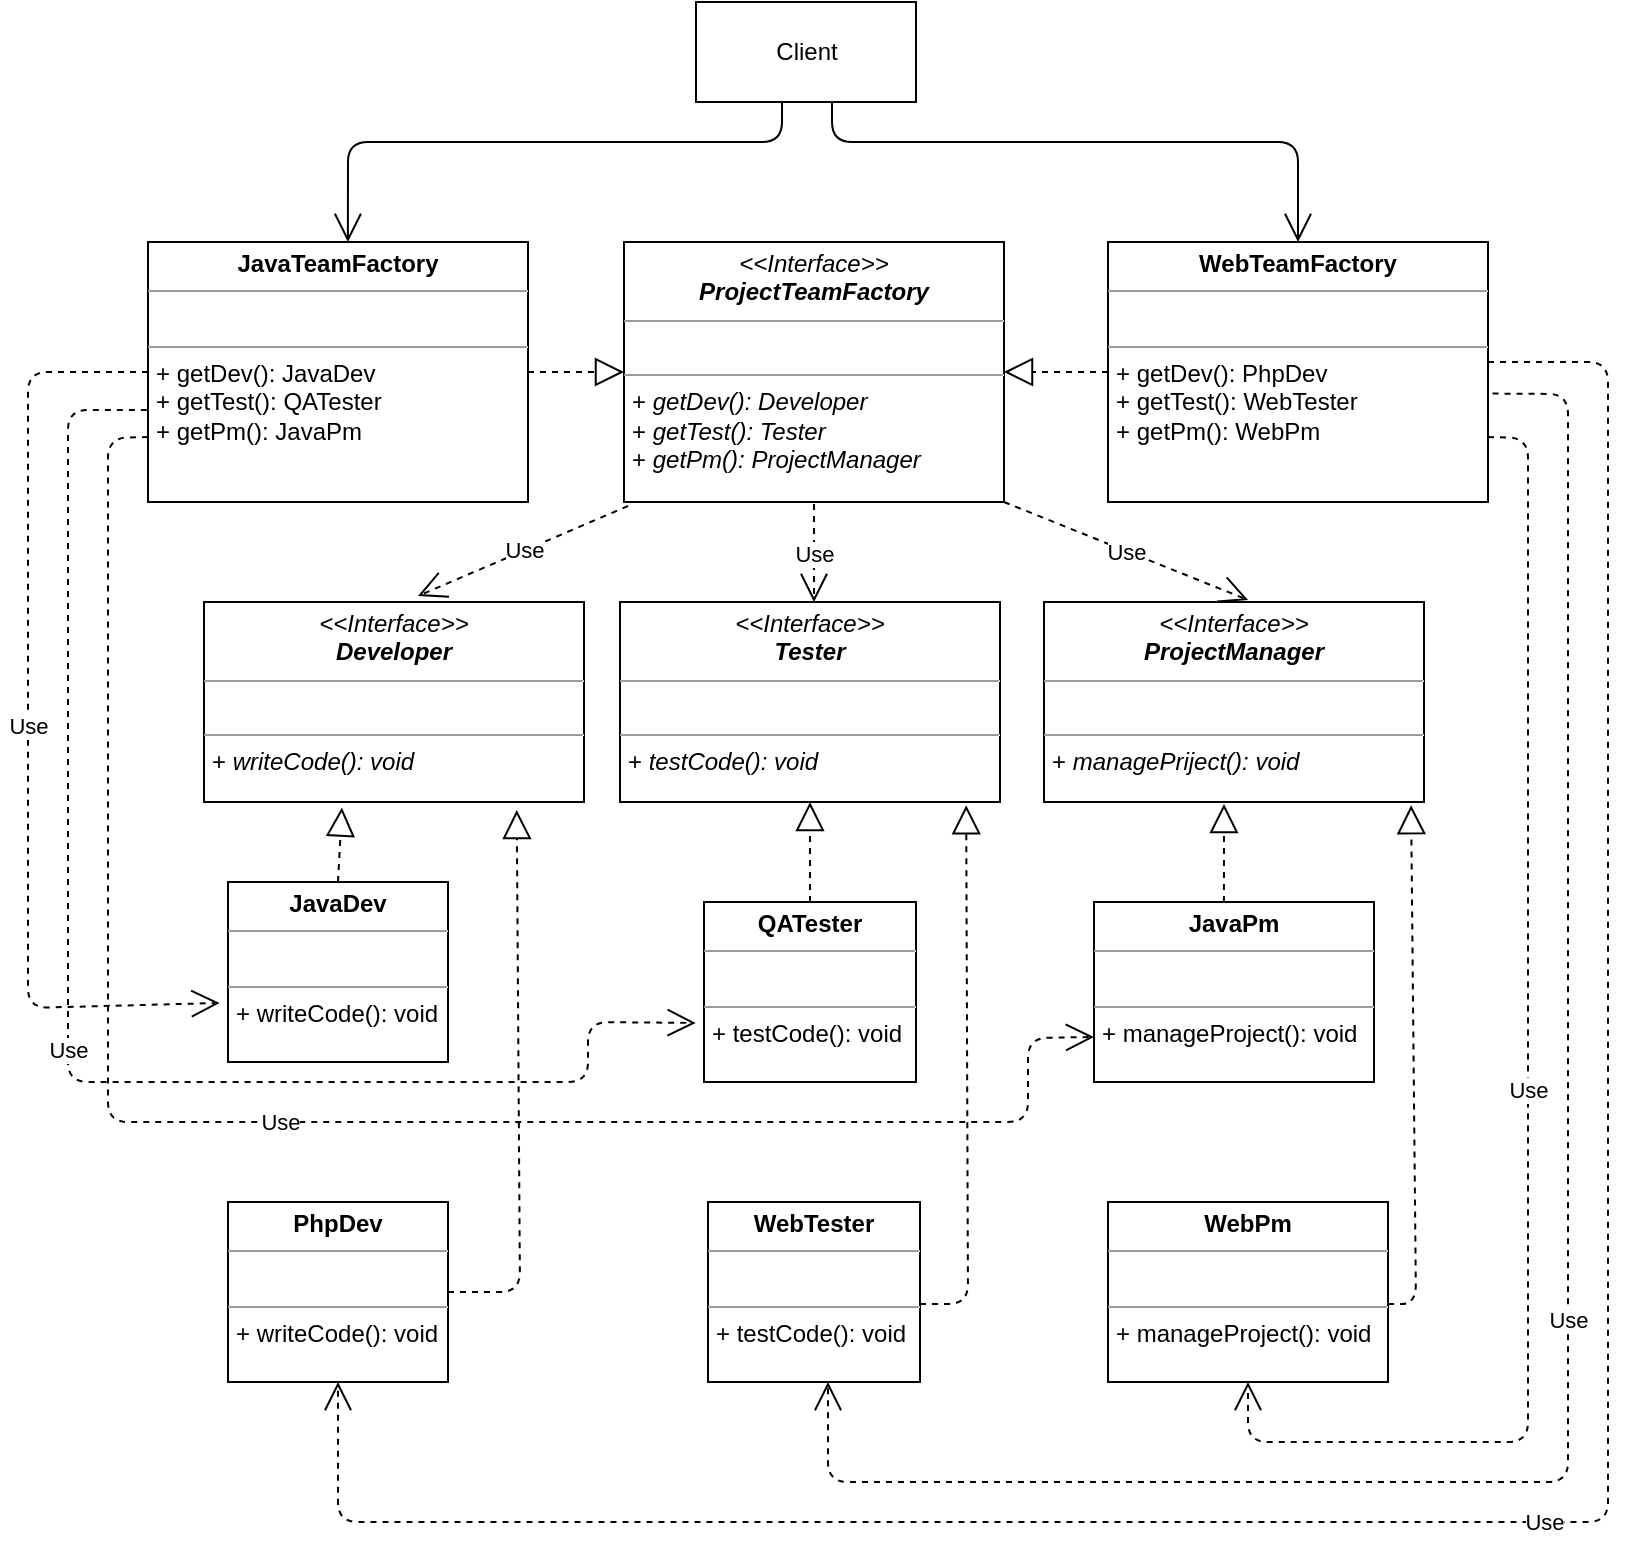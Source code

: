 <mxfile version="15.2.5" type="google"><diagram id="C5RBs43oDa-KdzZeNtuy" name="Page-1"><mxGraphModel dx="1673" dy="896" grid="1" gridSize="10" guides="1" tooltips="1" connect="1" arrows="1" fold="1" page="1" pageScale="1" pageWidth="827" pageHeight="1169" math="0" shadow="0"><root><mxCell id="WIyWlLk6GJQsqaUBKTNV-0"/><mxCell id="WIyWlLk6GJQsqaUBKTNV-1" parent="WIyWlLk6GJQsqaUBKTNV-0"/><mxCell id="FyZwhfX6tcKOpri7O_1X-0" value="Client" style="html=1;" vertex="1" parent="WIyWlLk6GJQsqaUBKTNV-1"><mxGeometry x="364" width="110" height="50" as="geometry"/></mxCell><mxCell id="FyZwhfX6tcKOpri7O_1X-2" value="&lt;p style=&quot;margin: 0px ; margin-top: 4px ; text-align: center&quot;&gt;&lt;i&gt;&amp;lt;&amp;lt;Interface&amp;gt;&amp;gt;&lt;/i&gt;&lt;br&gt;&lt;b&gt;&lt;i&gt;Developer&lt;/i&gt;&lt;/b&gt;&lt;/p&gt;&lt;hr size=&quot;1&quot;&gt;&lt;p style=&quot;margin: 0px ; margin-left: 4px&quot;&gt;&lt;br&gt;&lt;/p&gt;&lt;hr size=&quot;1&quot;&gt;&lt;p style=&quot;margin: 0px ; margin-left: 4px&quot;&gt;+&lt;i&gt; writeCode(): void&lt;/i&gt;&lt;br&gt;&lt;br&gt;&lt;/p&gt;" style="verticalAlign=top;align=left;overflow=fill;fontSize=12;fontFamily=Helvetica;html=1;" vertex="1" parent="WIyWlLk6GJQsqaUBKTNV-1"><mxGeometry x="118" y="300" width="190" height="100" as="geometry"/></mxCell><mxCell id="FyZwhfX6tcKOpri7O_1X-5" value="&lt;p style=&quot;margin: 0px ; margin-top: 4px ; text-align: center&quot;&gt;&lt;i&gt;&amp;lt;&amp;lt;Interface&amp;gt;&amp;gt;&lt;/i&gt;&lt;br&gt;&lt;b&gt;&lt;i&gt;ProjectManager&lt;/i&gt;&lt;/b&gt;&lt;/p&gt;&lt;hr size=&quot;1&quot;&gt;&lt;p style=&quot;margin: 0px ; margin-left: 4px&quot;&gt;&lt;br&gt;&lt;/p&gt;&lt;hr size=&quot;1&quot;&gt;&lt;p style=&quot;margin: 0px ; margin-left: 4px&quot;&gt;+&lt;i&gt; managePriject(): void&lt;/i&gt;&lt;br&gt;&lt;br&gt;&lt;/p&gt;" style="verticalAlign=top;align=left;overflow=fill;fontSize=12;fontFamily=Helvetica;html=1;" vertex="1" parent="WIyWlLk6GJQsqaUBKTNV-1"><mxGeometry x="538" y="300" width="190" height="100" as="geometry"/></mxCell><mxCell id="FyZwhfX6tcKOpri7O_1X-6" value="&lt;p style=&quot;margin: 0px ; margin-top: 4px ; text-align: center&quot;&gt;&lt;i&gt;&amp;lt;&amp;lt;Interface&amp;gt;&amp;gt;&lt;/i&gt;&lt;br&gt;&lt;b&gt;&lt;i&gt;Tester&lt;/i&gt;&lt;/b&gt;&lt;/p&gt;&lt;hr size=&quot;1&quot;&gt;&lt;p style=&quot;margin: 0px ; margin-left: 4px&quot;&gt;&lt;br&gt;&lt;/p&gt;&lt;hr size=&quot;1&quot;&gt;&lt;p style=&quot;margin: 0px ; margin-left: 4px&quot;&gt;+&lt;i&gt; testCode(): void&lt;/i&gt;&lt;br&gt;&lt;br&gt;&lt;/p&gt;" style="verticalAlign=top;align=left;overflow=fill;fontSize=12;fontFamily=Helvetica;html=1;" vertex="1" parent="WIyWlLk6GJQsqaUBKTNV-1"><mxGeometry x="326" y="300" width="190" height="100" as="geometry"/></mxCell><mxCell id="FyZwhfX6tcKOpri7O_1X-7" value="&lt;p style=&quot;margin: 0px ; margin-top: 4px ; text-align: center&quot;&gt;&lt;i&gt;&amp;lt;&amp;lt;Interface&amp;gt;&amp;gt;&lt;/i&gt;&lt;br&gt;&lt;b&gt;&lt;i&gt;ProjectTeamFactory&lt;/i&gt;&lt;/b&gt;&lt;/p&gt;&lt;hr size=&quot;1&quot;&gt;&lt;p style=&quot;margin: 0px ; margin-left: 4px&quot;&gt;&lt;br&gt;&lt;/p&gt;&lt;hr size=&quot;1&quot;&gt;&lt;p style=&quot;margin: 0px ; margin-left: 4px&quot;&gt;+&lt;i&gt;&amp;nbsp;getDev(): Developer&lt;/i&gt;&lt;br&gt;+&lt;i&gt;&amp;nbsp;getTest(): Tester&lt;/i&gt;&lt;br&gt;&lt;/p&gt;&lt;p style=&quot;margin: 0px ; margin-left: 4px&quot;&gt;+&lt;i&gt;&amp;nbsp;getPm(): ProjectManager&lt;/i&gt;&lt;br&gt;&lt;/p&gt;" style="verticalAlign=top;align=left;overflow=fill;fontSize=12;fontFamily=Helvetica;html=1;" vertex="1" parent="WIyWlLk6GJQsqaUBKTNV-1"><mxGeometry x="328" y="120" width="190" height="130" as="geometry"/></mxCell><mxCell id="FyZwhfX6tcKOpri7O_1X-8" value="Use" style="endArrow=open;endSize=12;dashed=1;html=1;entryX=0.563;entryY=-0.03;entryDx=0;entryDy=0;entryPerimeter=0;" edge="1" parent="WIyWlLk6GJQsqaUBKTNV-1" target="FyZwhfX6tcKOpri7O_1X-2"><mxGeometry width="160" relative="1" as="geometry"><mxPoint x="330" y="252" as="sourcePoint"/><mxPoint x="210.0" y="426" as="targetPoint"/></mxGeometry></mxCell><mxCell id="FyZwhfX6tcKOpri7O_1X-9" value="Use" style="endArrow=open;endSize=12;dashed=1;html=1;" edge="1" parent="WIyWlLk6GJQsqaUBKTNV-1"><mxGeometry width="160" relative="1" as="geometry"><mxPoint x="423" y="251" as="sourcePoint"/><mxPoint x="423" y="300" as="targetPoint"/></mxGeometry></mxCell><mxCell id="FyZwhfX6tcKOpri7O_1X-10" value="Use" style="endArrow=open;endSize=12;dashed=1;html=1;exitX=1;exitY=1;exitDx=0;exitDy=0;entryX=0.537;entryY=-0.01;entryDx=0;entryDy=0;entryPerimeter=0;" edge="1" parent="WIyWlLk6GJQsqaUBKTNV-1" source="FyZwhfX6tcKOpri7O_1X-7" target="FyZwhfX6tcKOpri7O_1X-5"><mxGeometry width="160" relative="1" as="geometry"><mxPoint x="313.03" y="280" as="sourcePoint"/><mxPoint x="688.03" y="425" as="targetPoint"/></mxGeometry></mxCell><mxCell id="FyZwhfX6tcKOpri7O_1X-34" value="&lt;p style=&quot;margin: 0px ; margin-top: 4px ; text-align: center&quot;&gt;&lt;b&gt;JavaDev&lt;/b&gt;&lt;/p&gt;&lt;hr size=&quot;1&quot;&gt;&lt;p style=&quot;margin: 0px ; margin-left: 4px&quot;&gt;&lt;br&gt;&lt;/p&gt;&lt;hr size=&quot;1&quot;&gt;&lt;p style=&quot;margin: 0px ; margin-left: 4px&quot;&gt;+&amp;nbsp;writeCode(): void&lt;br&gt;&lt;/p&gt;" style="verticalAlign=top;align=left;overflow=fill;fontSize=12;fontFamily=Helvetica;html=1;" vertex="1" parent="WIyWlLk6GJQsqaUBKTNV-1"><mxGeometry x="130" y="440" width="110" height="90" as="geometry"/></mxCell><mxCell id="FyZwhfX6tcKOpri7O_1X-35" value="&lt;p style=&quot;margin: 0px ; margin-top: 4px ; text-align: center&quot;&gt;&lt;b&gt;QATester&lt;/b&gt;&lt;/p&gt;&lt;hr size=&quot;1&quot;&gt;&lt;p style=&quot;margin: 0px ; margin-left: 4px&quot;&gt;&lt;br&gt;&lt;/p&gt;&lt;hr size=&quot;1&quot;&gt;&lt;p style=&quot;margin: 0px ; margin-left: 4px&quot;&gt;+ testCode(): void&lt;br&gt;&lt;/p&gt;" style="verticalAlign=top;align=left;overflow=fill;fontSize=12;fontFamily=Helvetica;html=1;" vertex="1" parent="WIyWlLk6GJQsqaUBKTNV-1"><mxGeometry x="368" y="450" width="106" height="90" as="geometry"/></mxCell><mxCell id="FyZwhfX6tcKOpri7O_1X-36" value="&lt;p style=&quot;margin: 0px ; margin-top: 4px ; text-align: center&quot;&gt;&lt;b&gt;JavaPm&lt;/b&gt;&lt;/p&gt;&lt;hr size=&quot;1&quot;&gt;&lt;p style=&quot;margin: 0px ; margin-left: 4px&quot;&gt;&lt;br&gt;&lt;/p&gt;&lt;hr size=&quot;1&quot;&gt;&lt;p style=&quot;margin: 0px ; margin-left: 4px&quot;&gt;+ manageProject(): void&lt;br&gt;&lt;/p&gt;" style="verticalAlign=top;align=left;overflow=fill;fontSize=12;fontFamily=Helvetica;html=1;" vertex="1" parent="WIyWlLk6GJQsqaUBKTNV-1"><mxGeometry x="563" y="450" width="140" height="90" as="geometry"/></mxCell><mxCell id="FyZwhfX6tcKOpri7O_1X-39" value="&lt;p style=&quot;margin: 0px ; margin-top: 4px ; text-align: center&quot;&gt;&lt;b&gt;JavaTeamFactory&lt;/b&gt;&lt;/p&gt;&lt;hr size=&quot;1&quot;&gt;&lt;p style=&quot;margin: 0px ; margin-left: 4px&quot;&gt;&lt;br&gt;&lt;/p&gt;&lt;hr size=&quot;1&quot;&gt;&lt;p style=&quot;margin: 0px ; margin-left: 4px&quot;&gt;+&amp;nbsp;getDev(): JavaDev&lt;br&gt;+&amp;nbsp;getTest(): QATester&lt;br&gt;&lt;/p&gt;&lt;p style=&quot;margin: 0px ; margin-left: 4px&quot;&gt;+&amp;nbsp;getPm(): JavaPm&lt;br&gt;&lt;/p&gt;" style="verticalAlign=top;align=left;overflow=fill;fontSize=12;fontFamily=Helvetica;html=1;" vertex="1" parent="WIyWlLk6GJQsqaUBKTNV-1"><mxGeometry x="90" y="120" width="190" height="130" as="geometry"/></mxCell><mxCell id="FyZwhfX6tcKOpri7O_1X-40" value="" style="endArrow=block;dashed=1;endFill=0;endSize=12;html=1;exitX=1;exitY=0.5;exitDx=0;exitDy=0;entryX=0;entryY=0.5;entryDx=0;entryDy=0;" edge="1" parent="WIyWlLk6GJQsqaUBKTNV-1" source="FyZwhfX6tcKOpri7O_1X-39" target="FyZwhfX6tcKOpri7O_1X-7"><mxGeometry width="160" relative="1" as="geometry"><mxPoint x="100" y="240" as="sourcePoint"/><mxPoint x="260" y="240" as="targetPoint"/></mxGeometry></mxCell><mxCell id="FyZwhfX6tcKOpri7O_1X-41" value="&lt;p style=&quot;margin: 0px ; margin-top: 4px ; text-align: center&quot;&gt;&lt;b&gt;WebTeamFactory&lt;/b&gt;&lt;/p&gt;&lt;hr size=&quot;1&quot;&gt;&lt;p style=&quot;margin: 0px ; margin-left: 4px&quot;&gt;&lt;br&gt;&lt;/p&gt;&lt;hr size=&quot;1&quot;&gt;&lt;p style=&quot;margin: 0px ; margin-left: 4px&quot;&gt;+&amp;nbsp;getDev(): PhpDev&lt;br&gt;+&amp;nbsp;getTest(): WebTester&lt;br&gt;&lt;/p&gt;&lt;p style=&quot;margin: 0px ; margin-left: 4px&quot;&gt;+&amp;nbsp;getPm(): WebPm&lt;br&gt;&lt;/p&gt;" style="verticalAlign=top;align=left;overflow=fill;fontSize=12;fontFamily=Helvetica;html=1;" vertex="1" parent="WIyWlLk6GJQsqaUBKTNV-1"><mxGeometry x="570" y="120" width="190" height="130" as="geometry"/></mxCell><mxCell id="FyZwhfX6tcKOpri7O_1X-42" value="" style="endArrow=block;dashed=1;endFill=0;endSize=12;html=1;exitX=0;exitY=0.5;exitDx=0;exitDy=0;entryX=1;entryY=0.5;entryDx=0;entryDy=0;" edge="1" parent="WIyWlLk6GJQsqaUBKTNV-1" source="FyZwhfX6tcKOpri7O_1X-41" target="FyZwhfX6tcKOpri7O_1X-7"><mxGeometry width="160" relative="1" as="geometry"><mxPoint x="100" y="360" as="sourcePoint"/><mxPoint x="260" y="360" as="targetPoint"/></mxGeometry></mxCell><mxCell id="FyZwhfX6tcKOpri7O_1X-49" value="&lt;p style=&quot;margin: 0px ; margin-top: 4px ; text-align: center&quot;&gt;&lt;b&gt;PhpDev&lt;/b&gt;&lt;/p&gt;&lt;hr size=&quot;1&quot;&gt;&lt;p style=&quot;margin: 0px ; margin-left: 4px&quot;&gt;&lt;br&gt;&lt;/p&gt;&lt;hr size=&quot;1&quot;&gt;&lt;p style=&quot;margin: 0px ; margin-left: 4px&quot;&gt;+&amp;nbsp;writeCode(): void&lt;br&gt;&lt;/p&gt;" style="verticalAlign=top;align=left;overflow=fill;fontSize=12;fontFamily=Helvetica;html=1;" vertex="1" parent="WIyWlLk6GJQsqaUBKTNV-1"><mxGeometry x="130" y="600" width="110" height="90" as="geometry"/></mxCell><mxCell id="FyZwhfX6tcKOpri7O_1X-50" value="&lt;p style=&quot;margin: 0px ; margin-top: 4px ; text-align: center&quot;&gt;&lt;b&gt;WebTester&lt;/b&gt;&lt;/p&gt;&lt;hr size=&quot;1&quot;&gt;&lt;p style=&quot;margin: 0px ; margin-left: 4px&quot;&gt;&lt;br&gt;&lt;/p&gt;&lt;hr size=&quot;1&quot;&gt;&lt;p style=&quot;margin: 0px ; margin-left: 4px&quot;&gt;+ testCode(): void&lt;br&gt;&lt;/p&gt;" style="verticalAlign=top;align=left;overflow=fill;fontSize=12;fontFamily=Helvetica;html=1;" vertex="1" parent="WIyWlLk6GJQsqaUBKTNV-1"><mxGeometry x="370" y="600" width="106" height="90" as="geometry"/></mxCell><mxCell id="FyZwhfX6tcKOpri7O_1X-51" value="&lt;p style=&quot;margin: 0px ; margin-top: 4px ; text-align: center&quot;&gt;&lt;b&gt;WebPm&lt;/b&gt;&lt;/p&gt;&lt;hr size=&quot;1&quot;&gt;&lt;p style=&quot;margin: 0px ; margin-left: 4px&quot;&gt;&lt;br&gt;&lt;/p&gt;&lt;hr size=&quot;1&quot;&gt;&lt;p style=&quot;margin: 0px ; margin-left: 4px&quot;&gt;+ manageProject(): void&lt;br&gt;&lt;/p&gt;" style="verticalAlign=top;align=left;overflow=fill;fontSize=12;fontFamily=Helvetica;html=1;" vertex="1" parent="WIyWlLk6GJQsqaUBKTNV-1"><mxGeometry x="570" y="600" width="140" height="90" as="geometry"/></mxCell><mxCell id="FyZwhfX6tcKOpri7O_1X-74" value="" style="endArrow=block;dashed=1;endFill=0;endSize=12;html=1;exitX=0.5;exitY=0;exitDx=0;exitDy=0;entryX=0.363;entryY=1.028;entryDx=0;entryDy=0;entryPerimeter=0;" edge="1" parent="WIyWlLk6GJQsqaUBKTNV-1" source="FyZwhfX6tcKOpri7O_1X-34" target="FyZwhfX6tcKOpri7O_1X-2"><mxGeometry width="160" relative="1" as="geometry"><mxPoint x="310" y="420" as="sourcePoint"/><mxPoint x="185" y="442" as="targetPoint"/></mxGeometry></mxCell><mxCell id="FyZwhfX6tcKOpri7O_1X-75" value="" style="endArrow=block;dashed=1;endFill=0;endSize=12;html=1;exitX=0.5;exitY=0;exitDx=0;exitDy=0;entryX=0.5;entryY=1;entryDx=0;entryDy=0;" edge="1" parent="WIyWlLk6GJQsqaUBKTNV-1" source="FyZwhfX6tcKOpri7O_1X-35" target="FyZwhfX6tcKOpri7O_1X-6"><mxGeometry width="160" relative="1" as="geometry"><mxPoint x="422.41" y="480" as="sourcePoint"/><mxPoint x="422" y="440" as="targetPoint"/></mxGeometry></mxCell><mxCell id="FyZwhfX6tcKOpri7O_1X-77" value="" style="endArrow=block;dashed=1;endFill=0;endSize=12;html=1;exitX=0.464;exitY=0;exitDx=0;exitDy=0;exitPerimeter=0;" edge="1" parent="WIyWlLk6GJQsqaUBKTNV-1" source="FyZwhfX6tcKOpri7O_1X-36"><mxGeometry width="160" relative="1" as="geometry"><mxPoint x="424" y="490" as="sourcePoint"/><mxPoint x="628" y="401" as="targetPoint"/></mxGeometry></mxCell><mxCell id="FyZwhfX6tcKOpri7O_1X-80" value="" style="endArrow=block;dashed=1;endFill=0;endSize=12;html=1;exitX=1;exitY=0.5;exitDx=0;exitDy=0;entryX=0.823;entryY=1.04;entryDx=0;entryDy=0;entryPerimeter=0;" edge="1" parent="WIyWlLk6GJQsqaUBKTNV-1" source="FyZwhfX6tcKOpri7O_1X-49" target="FyZwhfX6tcKOpri7O_1X-2"><mxGeometry width="160" relative="1" as="geometry"><mxPoint x="310" y="420" as="sourcePoint"/><mxPoint x="310" y="640" as="targetPoint"/><Array as="points"><mxPoint x="276" y="645"/></Array></mxGeometry></mxCell><mxCell id="FyZwhfX6tcKOpri7O_1X-81" value="" style="endArrow=block;dashed=1;endFill=0;endSize=12;html=1;entryX=0.911;entryY=1.016;entryDx=0;entryDy=0;entryPerimeter=0;" edge="1" parent="WIyWlLk6GJQsqaUBKTNV-1" target="FyZwhfX6tcKOpri7O_1X-6"><mxGeometry width="160" relative="1" as="geometry"><mxPoint x="476" y="651" as="sourcePoint"/><mxPoint x="518.0" y="450" as="targetPoint"/><Array as="points"><mxPoint x="500" y="651"/></Array></mxGeometry></mxCell><mxCell id="FyZwhfX6tcKOpri7O_1X-82" value="" style="endArrow=block;dashed=1;endFill=0;endSize=12;html=1;exitX=1;exitY=0.5;exitDx=0;exitDy=0;entryX=0.966;entryY=1.016;entryDx=0;entryDy=0;entryPerimeter=0;" edge="1" parent="WIyWlLk6GJQsqaUBKTNV-1" target="FyZwhfX6tcKOpri7O_1X-5"><mxGeometry width="160" relative="1" as="geometry"><mxPoint x="710" y="651" as="sourcePoint"/><mxPoint x="746.37" y="450" as="targetPoint"/><Array as="points"><mxPoint x="724" y="651"/></Array></mxGeometry></mxCell><mxCell id="FyZwhfX6tcKOpri7O_1X-83" value="Use" style="endArrow=open;endSize=12;dashed=1;html=1;exitX=0;exitY=0.5;exitDx=0;exitDy=0;entryX=-0.038;entryY=0.672;entryDx=0;entryDy=0;entryPerimeter=0;" edge="1" parent="WIyWlLk6GJQsqaUBKTNV-1" source="FyZwhfX6tcKOpri7O_1X-39" target="FyZwhfX6tcKOpri7O_1X-34"><mxGeometry width="160" relative="1" as="geometry"><mxPoint x="310" y="420" as="sourcePoint"/><mxPoint x="30" y="550" as="targetPoint"/><Array as="points"><mxPoint x="30" y="185"/><mxPoint x="30" y="503"/></Array></mxGeometry></mxCell><mxCell id="FyZwhfX6tcKOpri7O_1X-84" value="Use" style="endArrow=open;endSize=12;dashed=1;html=1;exitX=-0.003;exitY=0.646;exitDx=0;exitDy=0;exitPerimeter=0;entryX=-0.039;entryY=0.672;entryDx=0;entryDy=0;entryPerimeter=0;" edge="1" parent="WIyWlLk6GJQsqaUBKTNV-1" source="FyZwhfX6tcKOpri7O_1X-39" target="FyZwhfX6tcKOpri7O_1X-35"><mxGeometry width="160" relative="1" as="geometry"><mxPoint x="310" y="420" as="sourcePoint"/><mxPoint x="320" y="510" as="targetPoint"/><Array as="points"><mxPoint x="50" y="204"/><mxPoint x="50" y="540"/><mxPoint x="310" y="540"/><mxPoint x="310" y="510"/></Array></mxGeometry></mxCell><mxCell id="FyZwhfX6tcKOpri7O_1X-85" value="Use" style="endArrow=open;endSize=12;dashed=1;html=1;exitX=0;exitY=0.75;exitDx=0;exitDy=0;entryX=0;entryY=0.75;entryDx=0;entryDy=0;" edge="1" parent="WIyWlLk6GJQsqaUBKTNV-1" source="FyZwhfX6tcKOpri7O_1X-39" target="FyZwhfX6tcKOpri7O_1X-36"><mxGeometry width="160" relative="1" as="geometry"><mxPoint x="310" y="420" as="sourcePoint"/><mxPoint x="540" y="520" as="targetPoint"/><Array as="points"><mxPoint x="70" y="218"/><mxPoint x="70" y="560"/><mxPoint x="530" y="560"/><mxPoint x="530" y="518"/></Array></mxGeometry></mxCell><mxCell id="FyZwhfX6tcKOpri7O_1X-86" value="Use" style="endArrow=open;endSize=12;dashed=1;html=1;entryX=0.5;entryY=1;entryDx=0;entryDy=0;exitX=1;exitY=0.462;exitDx=0;exitDy=0;exitPerimeter=0;" edge="1" parent="WIyWlLk6GJQsqaUBKTNV-1" source="FyZwhfX6tcKOpri7O_1X-41" target="FyZwhfX6tcKOpri7O_1X-49"><mxGeometry width="160" relative="1" as="geometry"><mxPoint x="790" y="210" as="sourcePoint"/><mxPoint x="130" y="740" as="targetPoint"/><Array as="points"><mxPoint x="820" y="180"/><mxPoint x="820" y="760"/><mxPoint x="185" y="760"/></Array></mxGeometry></mxCell><mxCell id="FyZwhfX6tcKOpri7O_1X-87" value="Use" style="endArrow=open;endSize=12;dashed=1;html=1;exitX=1.012;exitY=0.583;exitDx=0;exitDy=0;exitPerimeter=0;" edge="1" parent="WIyWlLk6GJQsqaUBKTNV-1" source="FyZwhfX6tcKOpri7O_1X-41"><mxGeometry width="160" relative="1" as="geometry"><mxPoint x="310" y="420" as="sourcePoint"/><mxPoint x="430" y="690" as="targetPoint"/><Array as="points"><mxPoint x="800" y="196"/><mxPoint x="800" y="740"/><mxPoint x="430" y="740"/></Array></mxGeometry></mxCell><mxCell id="FyZwhfX6tcKOpri7O_1X-88" value="Use" style="endArrow=open;endSize=12;dashed=1;html=1;exitX=1;exitY=0.75;exitDx=0;exitDy=0;entryX=0.5;entryY=1;entryDx=0;entryDy=0;" edge="1" parent="WIyWlLk6GJQsqaUBKTNV-1" source="FyZwhfX6tcKOpri7O_1X-41" target="FyZwhfX6tcKOpri7O_1X-51"><mxGeometry width="160" relative="1" as="geometry"><mxPoint x="310" y="420" as="sourcePoint"/><mxPoint x="610" y="720" as="targetPoint"/><Array as="points"><mxPoint x="780" y="218"/><mxPoint x="780" y="720"/><mxPoint x="640" y="720"/></Array></mxGeometry></mxCell><mxCell id="FyZwhfX6tcKOpri7O_1X-89" value="" style="endArrow=open;endFill=1;endSize=12;html=1;entryX=0.526;entryY=0;entryDx=0;entryDy=0;entryPerimeter=0;exitX=0.391;exitY=1;exitDx=0;exitDy=0;exitPerimeter=0;" edge="1" parent="WIyWlLk6GJQsqaUBKTNV-1" source="FyZwhfX6tcKOpri7O_1X-0" target="FyZwhfX6tcKOpri7O_1X-39"><mxGeometry width="160" relative="1" as="geometry"><mxPoint x="400" y="50" as="sourcePoint"/><mxPoint x="470" y="420" as="targetPoint"/><Array as="points"><mxPoint x="407" y="70"/><mxPoint x="190" y="70"/></Array></mxGeometry></mxCell><mxCell id="FyZwhfX6tcKOpri7O_1X-90" value="" style="endArrow=open;endFill=1;endSize=12;html=1;entryX=0.5;entryY=0;entryDx=0;entryDy=0;" edge="1" parent="WIyWlLk6GJQsqaUBKTNV-1" target="FyZwhfX6tcKOpri7O_1X-41"><mxGeometry width="160" relative="1" as="geometry"><mxPoint x="432" y="50" as="sourcePoint"/><mxPoint x="690" y="70" as="targetPoint"/><Array as="points"><mxPoint x="432" y="70"/><mxPoint x="665" y="70"/></Array></mxGeometry></mxCell></root></mxGraphModel></diagram></mxfile>